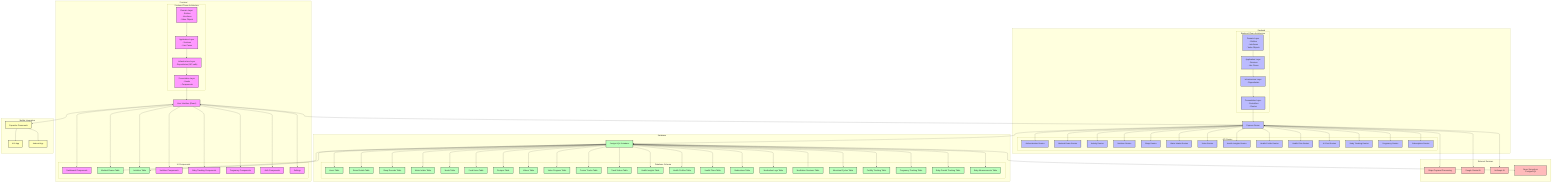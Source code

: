 graph TD
    %% Application Architecture Diagram for HealthTrackPlus
    
    %% Client / Frontend
    subgraph "Frontend"
        UI["User Interface (React)"]
        
        subgraph "Frontend Clean Architecture"
            FDomain["Domain Layer<br>- Entities<br>- Interfaces<br>- Value Objects"]
            FApp["Application Layer<br>- Services<br>- Use Cases"]
            FInfra["Infrastructure Layer<br>- Repositories (API calls)"]
            FPresent["Presentation Layer<br>- Hooks<br>- Components"]
            
            FDomain --> FApp
            FApp --> FInfra
            FInfra --> FPresent
        end
        
        subgraph "UI Components"
            Dashboard["Dashboard Components"]
            MedicalExams["Medical Exam Components"]
            Activities["Activity Components"]
            Nutrition["Nutrition Components"]
            Baby["Baby Tracking Components"]
            Pregnancy["Pregnancy Components"]
            Auth["Auth Components"]
            Settings["Settings"]
        end
        
        UI --> Dashboard
        UI --> MedicalExams
        UI --> Activities
        UI --> Nutrition
        UI --> Baby
        UI --> Pregnancy
        UI --> Auth
        UI --> Settings
        
        FPresent --> UI
    end
    
    %% Backend Server
    subgraph "Backend"
        Server["Express Server"]
        
        subgraph "Backend Clean Architecture"
            BDomain["Domain Layer<br>- Entities<br>- Interfaces<br>- Value Objects"]
            BApp["Application Layer<br>- Services<br>- Use Cases"]
            BInfra["Infrastructure Layer<br>- Repositories"]
            BPresent["Presentation Layer<br>- Controllers<br>- Routes"]
            
            BDomain --> BApp
            BApp --> BInfra
            BInfra --> BPresent
        end
        
        subgraph "API Routes"
            AuthRoutes["Authentication Routes"]
            ExamRoutes["Medical Exam Routes"]
            ActivityRoutes["Activity Routes"]
            NutritionRoutes["Nutrition Routes"]
            SleepRoutes["Sleep Routes"]
            WaterRoutes["Water Intake Routes"]
            VideoRoutes["Video Routes"]
            HealthRoutes["Health Insights Routes"]
            ProfileRoutes["Health Profile Routes"]
            PlanRoutes["Health Plan Routes"]
            AIRoutes["AI Chat Routes"]
            BabyRoutes["Baby Tracking Routes"]
            PregnancyRoutes["Pregnancy Routes"]
            SubscriptionRoutes["Subscription Routes"]
        end
        
        BPresent --> Server
        Server --> AuthRoutes
        Server --> ExamRoutes
        Server --> ActivityRoutes
        Server --> NutritionRoutes
        Server --> SleepRoutes
        Server --> WaterRoutes
        Server --> VideoRoutes
        Server --> HealthRoutes
        Server --> ProfileRoutes
        Server --> PlanRoutes
        Server --> AIRoutes
        Server --> BabyRoutes
        Server --> PregnancyRoutes
        Server --> SubscriptionRoutes
    end
    
    %% Database
    subgraph "Database"
        PostgreSQL["PostgreSQL Database"]
        
        subgraph "Database Schema"
            Users["Users Table"]
            MedicalExams["Medical Exams Table"]
            ExamDetails["Exam Details Table"]
            Activities["Activities Table"]
            SleepRecords["Sleep Records Table"]
            WaterIntake["Water Intake Table"]
            Meals["Meals Table"]
            FoodItems["Food Items Table"]
            Recipes["Recipes Table"]
            Videos["Videos Table"]
            VideoProgress["Video Progress Table"]
            CourseTracks["Course Tracks Table"]
            TrackVideos["Track Videos Table"]
            HealthInsights["Health Insights Table"]
            HealthProfiles["Health Profiles Table"]
            HealthPlans["Health Plans Table"]
            Medications["Medications Table"]
            MedicationLogs["Medication Logs Table"]
            MeditationSessions["Meditation Sessions Table"]
            MenstrualCycles["Menstrual Cycles Table"]
            FertilityTracking["Fertility Tracking Table"]
            PregnancyTracking["Pregnancy Tracking Table"]
            BabyGrowth["Baby Growth Tracking Table"]
            BabyMeasurements["Baby Measurements Table"]
        end
        
        PostgreSQL --> Users
        PostgreSQL --> MedicalExams
        PostgreSQL --> ExamDetails
        PostgreSQL --> Activities
        PostgreSQL --> SleepRecords
        PostgreSQL --> WaterIntake
        PostgreSQL --> Meals
        PostgreSQL --> FoodItems
        PostgreSQL --> Recipes
        PostgreSQL --> Videos
        PostgreSQL --> VideoProgress
        PostgreSQL --> CourseTracks
        PostgreSQL --> TrackVideos
        PostgreSQL --> HealthInsights
        PostgreSQL --> HealthProfiles
        PostgreSQL --> HealthPlans
        PostgreSQL --> Medications
        PostgreSQL --> MedicationLogs
        PostgreSQL --> MeditationSessions
        PostgreSQL --> MenstrualCycles
        PostgreSQL --> FertilityTracking
        PostgreSQL --> PregnancyTracking
        PostgreSQL --> BabyGrowth
        PostgreSQL --> BabyMeasurements
    end
    
    %% External Services
    subgraph "External Services"
        Stripe["Stripe Payment Processing"]
        GoogleAI["Google Gemini AI"]
        AnthropicAI["Anthropic AI"]
        NeonDB["Neon Serverless PostgreSQL"]
    end
    
    %% Connections between components
    UI <--> Server
    Server <--> PostgreSQL
    Server <--> Stripe
    Server <--> GoogleAI
    Server <--> AnthropicAI
    PostgreSQL <--> NeonDB

    %% Mobile Integration
    subgraph "Mobile Integration"
        Capacitor["Capacitor Framework"]
        IOS["iOS App"]
        Android["Android App"]
        
        Capacitor --> IOS
        Capacitor --> Android
        UI <--> Capacitor
    end
    
    classDef frontend fill:#f9f,stroke:#333,stroke-width:2px;
    classDef backend fill:#bbf,stroke:#333,stroke-width:2px;
    classDef database fill:#bfb,stroke:#333,stroke-width:2px;
    classDef external fill:#fbb,stroke:#333,stroke-width:2px;
    classDef mobile fill:#ffb,stroke:#333,stroke-width:2px;
    
    class UI,Dashboard,MedicalExams,Activities,Nutrition,Baby,Pregnancy,Auth,Settings,FDomain,FApp,FInfra,FPresent frontend;
    class Server,AuthRoutes,ExamRoutes,ActivityRoutes,NutritionRoutes,SleepRoutes,WaterRoutes,VideoRoutes,HealthRoutes,ProfileRoutes,PlanRoutes,AIRoutes,BabyRoutes,PregnancyRoutes,SubscriptionRoutes,BDomain,BApp,BInfra,BPresent backend;
    class PostgreSQL,Users,MedicalExams,ExamDetails,Activities,SleepRecords,WaterIntake,Meals,FoodItems,Recipes,Videos,VideoProgress,CourseTracks,TrackVideos,HealthInsights,HealthProfiles,HealthPlans,Medications,MedicationLogs,MeditationSessions,MenstrualCycles,FertilityTracking,PregnancyTracking,BabyGrowth,BabyMeasurements database;
    class Stripe,GoogleAI,AnthropicAI,NeonDB external;
    class Capacitor,IOS,Android mobile;